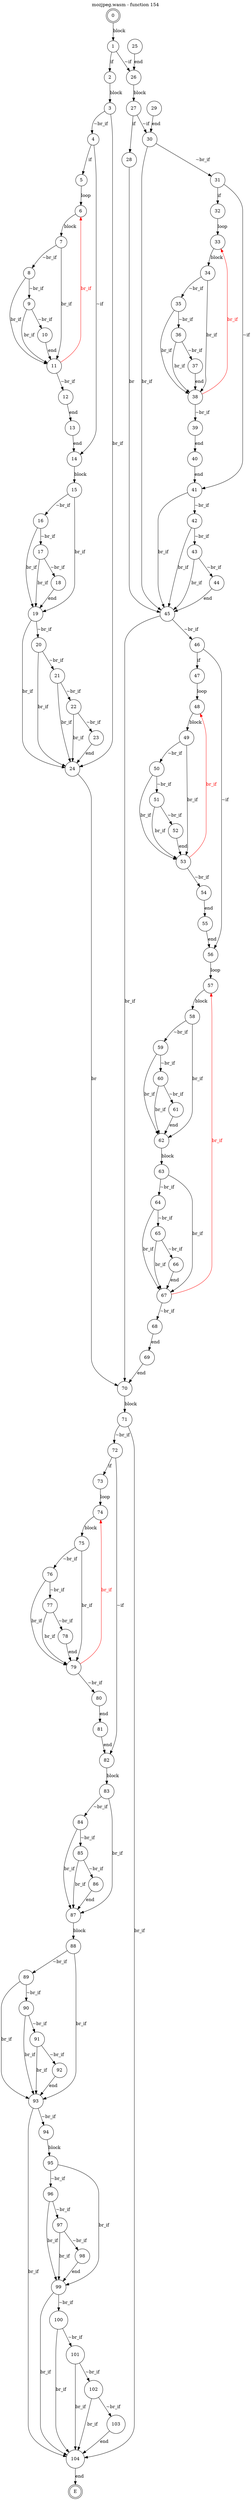 digraph finite_state_machine {
    label = "mozjpeg.wasm - function 154"
    labelloc =  t
    labelfontsize = 16
    labelfontcolor = black
    labelfontname = "Helvetica"
    node [shape = doublecircle]; 0 E ;
    node [shape = circle];
    0 -> 1[label="block"];
    1 -> 2[label="if"];
    1 -> 26[label="~if"];
    2 -> 3[label="block"];
    3 -> 4[label="~br_if"];
    3 -> 24[label="br_if"];
    4 -> 5[label="if"];
    4 -> 14[label="~if"];
    5 -> 6[label="loop"];
    6 -> 7[label="block"];
    7 -> 8[label="~br_if"];
    7 -> 11[label="br_if"];
    8 -> 9[label="~br_if"];
    8 -> 11[label="br_if"];
    9 -> 10[label="~br_if"];
    9 -> 11[label="br_if"];
    10 -> 11[label="end"];
    11 -> 12[label="~br_if"];
    11 -> 6[color="red" fontcolor="red" label="br_if"];
    12 -> 13[label="end"];
    13 -> 14[label="end"];
    14 -> 15[label="block"];
    15 -> 16[label="~br_if"];
    15 -> 19[label="br_if"];
    16 -> 17[label="~br_if"];
    16 -> 19[label="br_if"];
    17 -> 18[label="~br_if"];
    17 -> 19[label="br_if"];
    18 -> 19[label="end"];
    19 -> 20[label="~br_if"];
    19 -> 24[label="br_if"];
    20 -> 21[label="~br_if"];
    20 -> 24[label="br_if"];
    21 -> 22[label="~br_if"];
    21 -> 24[label="br_if"];
    22 -> 23[label="~br_if"];
    22 -> 24[label="br_if"];
    23 -> 24[label="end"];
    24 -> 70[label="br"];
    25 -> 26[label="end"];
    26 -> 27[label="block"];
    27 -> 28[label="if"];
    27 -> 30[label="~if"];
    28 -> 45[label="br"];
    29 -> 30[label="end"];
    30 -> 31[label="~br_if"];
    30 -> 45[label="br_if"];
    31 -> 32[label="if"];
    31 -> 41[label="~if"];
    32 -> 33[label="loop"];
    33 -> 34[label="block"];
    34 -> 35[label="~br_if"];
    34 -> 38[label="br_if"];
    35 -> 36[label="~br_if"];
    35 -> 38[label="br_if"];
    36 -> 37[label="~br_if"];
    36 -> 38[label="br_if"];
    37 -> 38[label="end"];
    38 -> 39[label="~br_if"];
    38 -> 33[color="red" fontcolor="red" label="br_if"];
    39 -> 40[label="end"];
    40 -> 41[label="end"];
    41 -> 42[label="~br_if"];
    41 -> 45[label="br_if"];
    42 -> 43[label="~br_if"];
    42 -> 45[label="br_if"];
    43 -> 44[label="~br_if"];
    43 -> 45[label="br_if"];
    44 -> 45[label="end"];
    45 -> 46[label="~br_if"];
    45 -> 70[label="br_if"];
    46 -> 47[label="if"];
    46 -> 56[label="~if"];
    47 -> 48[label="loop"];
    48 -> 49[label="block"];
    49 -> 50[label="~br_if"];
    49 -> 53[label="br_if"];
    50 -> 51[label="~br_if"];
    50 -> 53[label="br_if"];
    51 -> 52[label="~br_if"];
    51 -> 53[label="br_if"];
    52 -> 53[label="end"];
    53 -> 54[label="~br_if"];
    53 -> 48[color="red" fontcolor="red" label="br_if"];
    54 -> 55[label="end"];
    55 -> 56[label="end"];
    56 -> 57[label="loop"];
    57 -> 58[label="block"];
    58 -> 59[label="~br_if"];
    58 -> 62[label="br_if"];
    59 -> 60[label="~br_if"];
    59 -> 62[label="br_if"];
    60 -> 61[label="~br_if"];
    60 -> 62[label="br_if"];
    61 -> 62[label="end"];
    62 -> 63[label="block"];
    63 -> 64[label="~br_if"];
    63 -> 67[label="br_if"];
    64 -> 65[label="~br_if"];
    64 -> 67[label="br_if"];
    65 -> 66[label="~br_if"];
    65 -> 67[label="br_if"];
    66 -> 67[label="end"];
    67 -> 68[label="~br_if"];
    67 -> 57[color="red" fontcolor="red" label="br_if"];
    68 -> 69[label="end"];
    69 -> 70[label="end"];
    70 -> 71[label="block"];
    71 -> 72[label="~br_if"];
    71 -> 104[label="br_if"];
    72 -> 73[label="if"];
    72 -> 82[label="~if"];
    73 -> 74[label="loop"];
    74 -> 75[label="block"];
    75 -> 76[label="~br_if"];
    75 -> 79[label="br_if"];
    76 -> 77[label="~br_if"];
    76 -> 79[label="br_if"];
    77 -> 78[label="~br_if"];
    77 -> 79[label="br_if"];
    78 -> 79[label="end"];
    79 -> 80[label="~br_if"];
    79 -> 74[color="red" fontcolor="red" label="br_if"];
    80 -> 81[label="end"];
    81 -> 82[label="end"];
    82 -> 83[label="block"];
    83 -> 84[label="~br_if"];
    83 -> 87[label="br_if"];
    84 -> 85[label="~br_if"];
    84 -> 87[label="br_if"];
    85 -> 86[label="~br_if"];
    85 -> 87[label="br_if"];
    86 -> 87[label="end"];
    87 -> 88[label="block"];
    88 -> 89[label="~br_if"];
    88 -> 93[label="br_if"];
    89 -> 90[label="~br_if"];
    89 -> 93[label="br_if"];
    90 -> 91[label="~br_if"];
    90 -> 93[label="br_if"];
    91 -> 92[label="~br_if"];
    91 -> 93[label="br_if"];
    92 -> 93[label="end"];
    93 -> 94[label="~br_if"];
    93 -> 104[label="br_if"];
    94 -> 95[label="block"];
    95 -> 96[label="~br_if"];
    95 -> 99[label="br_if"];
    96 -> 97[label="~br_if"];
    96 -> 99[label="br_if"];
    97 -> 98[label="~br_if"];
    97 -> 99[label="br_if"];
    98 -> 99[label="end"];
    99 -> 100[label="~br_if"];
    99 -> 104[label="br_if"];
    100 -> 101[label="~br_if"];
    100 -> 104[label="br_if"];
    101 -> 102[label="~br_if"];
    101 -> 104[label="br_if"];
    102 -> 103[label="~br_if"];
    102 -> 104[label="br_if"];
    103 -> 104[label="end"];
    104 -> E[label="end"];
}
